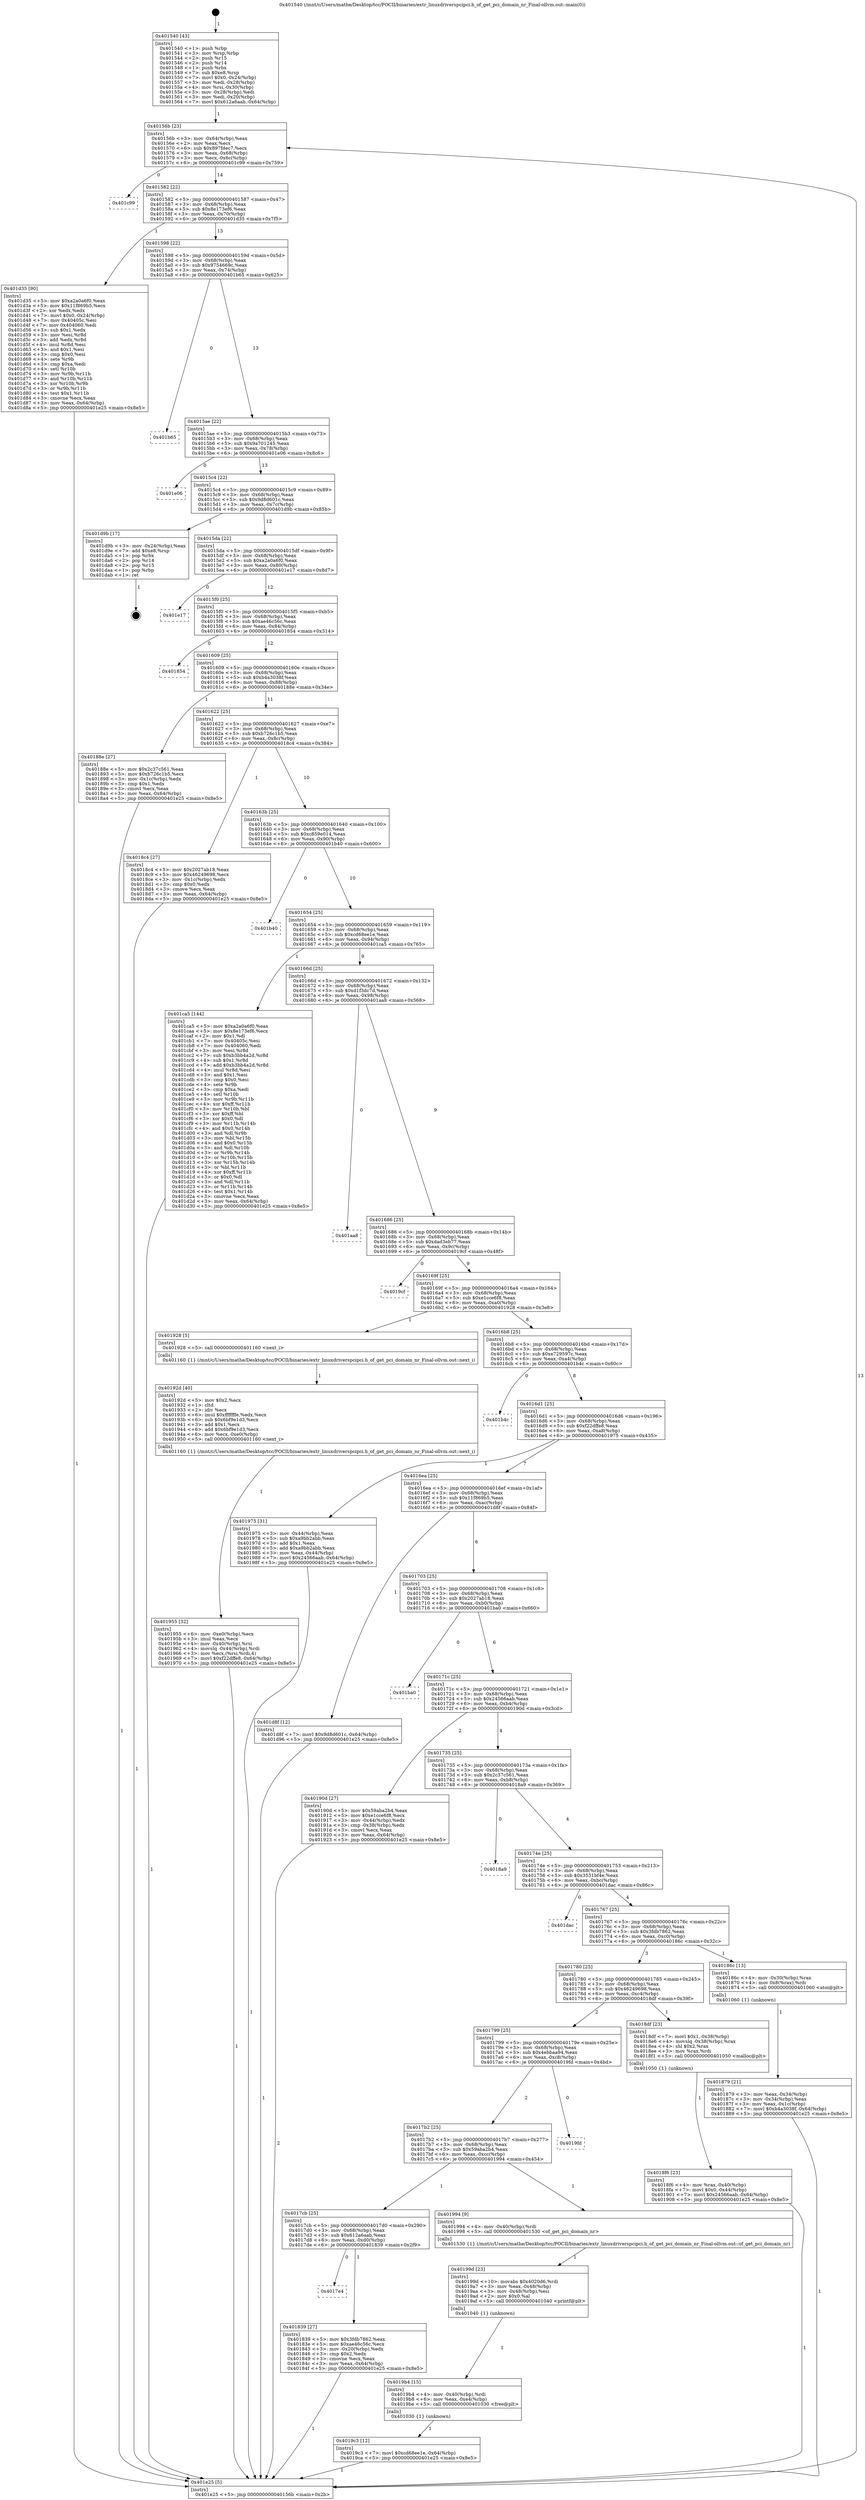 digraph "0x401540" {
  label = "0x401540 (/mnt/c/Users/mathe/Desktop/tcc/POCII/binaries/extr_linuxdriverspcipci.h_of_get_pci_domain_nr_Final-ollvm.out::main(0))"
  labelloc = "t"
  node[shape=record]

  Entry [label="",width=0.3,height=0.3,shape=circle,fillcolor=black,style=filled]
  "0x40156b" [label="{
     0x40156b [23]\l
     | [instrs]\l
     &nbsp;&nbsp;0x40156b \<+3\>: mov -0x64(%rbp),%eax\l
     &nbsp;&nbsp;0x40156e \<+2\>: mov %eax,%ecx\l
     &nbsp;&nbsp;0x401570 \<+6\>: sub $0x897fdec7,%ecx\l
     &nbsp;&nbsp;0x401576 \<+3\>: mov %eax,-0x68(%rbp)\l
     &nbsp;&nbsp;0x401579 \<+3\>: mov %ecx,-0x6c(%rbp)\l
     &nbsp;&nbsp;0x40157c \<+6\>: je 0000000000401c99 \<main+0x759\>\l
  }"]
  "0x401c99" [label="{
     0x401c99\l
  }", style=dashed]
  "0x401582" [label="{
     0x401582 [22]\l
     | [instrs]\l
     &nbsp;&nbsp;0x401582 \<+5\>: jmp 0000000000401587 \<main+0x47\>\l
     &nbsp;&nbsp;0x401587 \<+3\>: mov -0x68(%rbp),%eax\l
     &nbsp;&nbsp;0x40158a \<+5\>: sub $0x8e173ef6,%eax\l
     &nbsp;&nbsp;0x40158f \<+3\>: mov %eax,-0x70(%rbp)\l
     &nbsp;&nbsp;0x401592 \<+6\>: je 0000000000401d35 \<main+0x7f5\>\l
  }"]
  Exit [label="",width=0.3,height=0.3,shape=circle,fillcolor=black,style=filled,peripheries=2]
  "0x401d35" [label="{
     0x401d35 [90]\l
     | [instrs]\l
     &nbsp;&nbsp;0x401d35 \<+5\>: mov $0xa2a0a6f0,%eax\l
     &nbsp;&nbsp;0x401d3a \<+5\>: mov $0x11f869b5,%ecx\l
     &nbsp;&nbsp;0x401d3f \<+2\>: xor %edx,%edx\l
     &nbsp;&nbsp;0x401d41 \<+7\>: movl $0x0,-0x24(%rbp)\l
     &nbsp;&nbsp;0x401d48 \<+7\>: mov 0x40405c,%esi\l
     &nbsp;&nbsp;0x401d4f \<+7\>: mov 0x404060,%edi\l
     &nbsp;&nbsp;0x401d56 \<+3\>: sub $0x1,%edx\l
     &nbsp;&nbsp;0x401d59 \<+3\>: mov %esi,%r8d\l
     &nbsp;&nbsp;0x401d5c \<+3\>: add %edx,%r8d\l
     &nbsp;&nbsp;0x401d5f \<+4\>: imul %r8d,%esi\l
     &nbsp;&nbsp;0x401d63 \<+3\>: and $0x1,%esi\l
     &nbsp;&nbsp;0x401d66 \<+3\>: cmp $0x0,%esi\l
     &nbsp;&nbsp;0x401d69 \<+4\>: sete %r9b\l
     &nbsp;&nbsp;0x401d6d \<+3\>: cmp $0xa,%edi\l
     &nbsp;&nbsp;0x401d70 \<+4\>: setl %r10b\l
     &nbsp;&nbsp;0x401d74 \<+3\>: mov %r9b,%r11b\l
     &nbsp;&nbsp;0x401d77 \<+3\>: and %r10b,%r11b\l
     &nbsp;&nbsp;0x401d7a \<+3\>: xor %r10b,%r9b\l
     &nbsp;&nbsp;0x401d7d \<+3\>: or %r9b,%r11b\l
     &nbsp;&nbsp;0x401d80 \<+4\>: test $0x1,%r11b\l
     &nbsp;&nbsp;0x401d84 \<+3\>: cmovne %ecx,%eax\l
     &nbsp;&nbsp;0x401d87 \<+3\>: mov %eax,-0x64(%rbp)\l
     &nbsp;&nbsp;0x401d8a \<+5\>: jmp 0000000000401e25 \<main+0x8e5\>\l
  }"]
  "0x401598" [label="{
     0x401598 [22]\l
     | [instrs]\l
     &nbsp;&nbsp;0x401598 \<+5\>: jmp 000000000040159d \<main+0x5d\>\l
     &nbsp;&nbsp;0x40159d \<+3\>: mov -0x68(%rbp),%eax\l
     &nbsp;&nbsp;0x4015a0 \<+5\>: sub $0x9754669c,%eax\l
     &nbsp;&nbsp;0x4015a5 \<+3\>: mov %eax,-0x74(%rbp)\l
     &nbsp;&nbsp;0x4015a8 \<+6\>: je 0000000000401b65 \<main+0x625\>\l
  }"]
  "0x4019c3" [label="{
     0x4019c3 [12]\l
     | [instrs]\l
     &nbsp;&nbsp;0x4019c3 \<+7\>: movl $0xcd68ee1e,-0x64(%rbp)\l
     &nbsp;&nbsp;0x4019ca \<+5\>: jmp 0000000000401e25 \<main+0x8e5\>\l
  }"]
  "0x401b65" [label="{
     0x401b65\l
  }", style=dashed]
  "0x4015ae" [label="{
     0x4015ae [22]\l
     | [instrs]\l
     &nbsp;&nbsp;0x4015ae \<+5\>: jmp 00000000004015b3 \<main+0x73\>\l
     &nbsp;&nbsp;0x4015b3 \<+3\>: mov -0x68(%rbp),%eax\l
     &nbsp;&nbsp;0x4015b6 \<+5\>: sub $0x9a701245,%eax\l
     &nbsp;&nbsp;0x4015bb \<+3\>: mov %eax,-0x78(%rbp)\l
     &nbsp;&nbsp;0x4015be \<+6\>: je 0000000000401e06 \<main+0x8c6\>\l
  }"]
  "0x4019b4" [label="{
     0x4019b4 [15]\l
     | [instrs]\l
     &nbsp;&nbsp;0x4019b4 \<+4\>: mov -0x40(%rbp),%rdi\l
     &nbsp;&nbsp;0x4019b8 \<+6\>: mov %eax,-0xe4(%rbp)\l
     &nbsp;&nbsp;0x4019be \<+5\>: call 0000000000401030 \<free@plt\>\l
     | [calls]\l
     &nbsp;&nbsp;0x401030 \{1\} (unknown)\l
  }"]
  "0x401e06" [label="{
     0x401e06\l
  }", style=dashed]
  "0x4015c4" [label="{
     0x4015c4 [22]\l
     | [instrs]\l
     &nbsp;&nbsp;0x4015c4 \<+5\>: jmp 00000000004015c9 \<main+0x89\>\l
     &nbsp;&nbsp;0x4015c9 \<+3\>: mov -0x68(%rbp),%eax\l
     &nbsp;&nbsp;0x4015cc \<+5\>: sub $0x9d8d601c,%eax\l
     &nbsp;&nbsp;0x4015d1 \<+3\>: mov %eax,-0x7c(%rbp)\l
     &nbsp;&nbsp;0x4015d4 \<+6\>: je 0000000000401d9b \<main+0x85b\>\l
  }"]
  "0x40199d" [label="{
     0x40199d [23]\l
     | [instrs]\l
     &nbsp;&nbsp;0x40199d \<+10\>: movabs $0x4020d6,%rdi\l
     &nbsp;&nbsp;0x4019a7 \<+3\>: mov %eax,-0x48(%rbp)\l
     &nbsp;&nbsp;0x4019aa \<+3\>: mov -0x48(%rbp),%esi\l
     &nbsp;&nbsp;0x4019ad \<+2\>: mov $0x0,%al\l
     &nbsp;&nbsp;0x4019af \<+5\>: call 0000000000401040 \<printf@plt\>\l
     | [calls]\l
     &nbsp;&nbsp;0x401040 \{1\} (unknown)\l
  }"]
  "0x401d9b" [label="{
     0x401d9b [17]\l
     | [instrs]\l
     &nbsp;&nbsp;0x401d9b \<+3\>: mov -0x24(%rbp),%eax\l
     &nbsp;&nbsp;0x401d9e \<+7\>: add $0xe8,%rsp\l
     &nbsp;&nbsp;0x401da5 \<+1\>: pop %rbx\l
     &nbsp;&nbsp;0x401da6 \<+2\>: pop %r14\l
     &nbsp;&nbsp;0x401da8 \<+2\>: pop %r15\l
     &nbsp;&nbsp;0x401daa \<+1\>: pop %rbp\l
     &nbsp;&nbsp;0x401dab \<+1\>: ret\l
  }"]
  "0x4015da" [label="{
     0x4015da [22]\l
     | [instrs]\l
     &nbsp;&nbsp;0x4015da \<+5\>: jmp 00000000004015df \<main+0x9f\>\l
     &nbsp;&nbsp;0x4015df \<+3\>: mov -0x68(%rbp),%eax\l
     &nbsp;&nbsp;0x4015e2 \<+5\>: sub $0xa2a0a6f0,%eax\l
     &nbsp;&nbsp;0x4015e7 \<+3\>: mov %eax,-0x80(%rbp)\l
     &nbsp;&nbsp;0x4015ea \<+6\>: je 0000000000401e17 \<main+0x8d7\>\l
  }"]
  "0x401955" [label="{
     0x401955 [32]\l
     | [instrs]\l
     &nbsp;&nbsp;0x401955 \<+6\>: mov -0xe0(%rbp),%ecx\l
     &nbsp;&nbsp;0x40195b \<+3\>: imul %eax,%ecx\l
     &nbsp;&nbsp;0x40195e \<+4\>: mov -0x40(%rbp),%rsi\l
     &nbsp;&nbsp;0x401962 \<+4\>: movslq -0x44(%rbp),%rdi\l
     &nbsp;&nbsp;0x401966 \<+3\>: mov %ecx,(%rsi,%rdi,4)\l
     &nbsp;&nbsp;0x401969 \<+7\>: movl $0xf22dffe8,-0x64(%rbp)\l
     &nbsp;&nbsp;0x401970 \<+5\>: jmp 0000000000401e25 \<main+0x8e5\>\l
  }"]
  "0x401e17" [label="{
     0x401e17\l
  }", style=dashed]
  "0x4015f0" [label="{
     0x4015f0 [25]\l
     | [instrs]\l
     &nbsp;&nbsp;0x4015f0 \<+5\>: jmp 00000000004015f5 \<main+0xb5\>\l
     &nbsp;&nbsp;0x4015f5 \<+3\>: mov -0x68(%rbp),%eax\l
     &nbsp;&nbsp;0x4015f8 \<+5\>: sub $0xae46c56c,%eax\l
     &nbsp;&nbsp;0x4015fd \<+6\>: mov %eax,-0x84(%rbp)\l
     &nbsp;&nbsp;0x401603 \<+6\>: je 0000000000401854 \<main+0x314\>\l
  }"]
  "0x40192d" [label="{
     0x40192d [40]\l
     | [instrs]\l
     &nbsp;&nbsp;0x40192d \<+5\>: mov $0x2,%ecx\l
     &nbsp;&nbsp;0x401932 \<+1\>: cltd\l
     &nbsp;&nbsp;0x401933 \<+2\>: idiv %ecx\l
     &nbsp;&nbsp;0x401935 \<+6\>: imul $0xfffffffe,%edx,%ecx\l
     &nbsp;&nbsp;0x40193b \<+6\>: sub $0x6bf9e1d3,%ecx\l
     &nbsp;&nbsp;0x401941 \<+3\>: add $0x1,%ecx\l
     &nbsp;&nbsp;0x401944 \<+6\>: add $0x6bf9e1d3,%ecx\l
     &nbsp;&nbsp;0x40194a \<+6\>: mov %ecx,-0xe0(%rbp)\l
     &nbsp;&nbsp;0x401950 \<+5\>: call 0000000000401160 \<next_i\>\l
     | [calls]\l
     &nbsp;&nbsp;0x401160 \{1\} (/mnt/c/Users/mathe/Desktop/tcc/POCII/binaries/extr_linuxdriverspcipci.h_of_get_pci_domain_nr_Final-ollvm.out::next_i)\l
  }"]
  "0x401854" [label="{
     0x401854\l
  }", style=dashed]
  "0x401609" [label="{
     0x401609 [25]\l
     | [instrs]\l
     &nbsp;&nbsp;0x401609 \<+5\>: jmp 000000000040160e \<main+0xce\>\l
     &nbsp;&nbsp;0x40160e \<+3\>: mov -0x68(%rbp),%eax\l
     &nbsp;&nbsp;0x401611 \<+5\>: sub $0xb4a3038f,%eax\l
     &nbsp;&nbsp;0x401616 \<+6\>: mov %eax,-0x88(%rbp)\l
     &nbsp;&nbsp;0x40161c \<+6\>: je 000000000040188e \<main+0x34e\>\l
  }"]
  "0x4018f6" [label="{
     0x4018f6 [23]\l
     | [instrs]\l
     &nbsp;&nbsp;0x4018f6 \<+4\>: mov %rax,-0x40(%rbp)\l
     &nbsp;&nbsp;0x4018fa \<+7\>: movl $0x0,-0x44(%rbp)\l
     &nbsp;&nbsp;0x401901 \<+7\>: movl $0x24566aab,-0x64(%rbp)\l
     &nbsp;&nbsp;0x401908 \<+5\>: jmp 0000000000401e25 \<main+0x8e5\>\l
  }"]
  "0x40188e" [label="{
     0x40188e [27]\l
     | [instrs]\l
     &nbsp;&nbsp;0x40188e \<+5\>: mov $0x2c37c561,%eax\l
     &nbsp;&nbsp;0x401893 \<+5\>: mov $0xb726c1b5,%ecx\l
     &nbsp;&nbsp;0x401898 \<+3\>: mov -0x1c(%rbp),%edx\l
     &nbsp;&nbsp;0x40189b \<+3\>: cmp $0x1,%edx\l
     &nbsp;&nbsp;0x40189e \<+3\>: cmovl %ecx,%eax\l
     &nbsp;&nbsp;0x4018a1 \<+3\>: mov %eax,-0x64(%rbp)\l
     &nbsp;&nbsp;0x4018a4 \<+5\>: jmp 0000000000401e25 \<main+0x8e5\>\l
  }"]
  "0x401622" [label="{
     0x401622 [25]\l
     | [instrs]\l
     &nbsp;&nbsp;0x401622 \<+5\>: jmp 0000000000401627 \<main+0xe7\>\l
     &nbsp;&nbsp;0x401627 \<+3\>: mov -0x68(%rbp),%eax\l
     &nbsp;&nbsp;0x40162a \<+5\>: sub $0xb726c1b5,%eax\l
     &nbsp;&nbsp;0x40162f \<+6\>: mov %eax,-0x8c(%rbp)\l
     &nbsp;&nbsp;0x401635 \<+6\>: je 00000000004018c4 \<main+0x384\>\l
  }"]
  "0x401879" [label="{
     0x401879 [21]\l
     | [instrs]\l
     &nbsp;&nbsp;0x401879 \<+3\>: mov %eax,-0x34(%rbp)\l
     &nbsp;&nbsp;0x40187c \<+3\>: mov -0x34(%rbp),%eax\l
     &nbsp;&nbsp;0x40187f \<+3\>: mov %eax,-0x1c(%rbp)\l
     &nbsp;&nbsp;0x401882 \<+7\>: movl $0xb4a3038f,-0x64(%rbp)\l
     &nbsp;&nbsp;0x401889 \<+5\>: jmp 0000000000401e25 \<main+0x8e5\>\l
  }"]
  "0x4018c4" [label="{
     0x4018c4 [27]\l
     | [instrs]\l
     &nbsp;&nbsp;0x4018c4 \<+5\>: mov $0x2027ab18,%eax\l
     &nbsp;&nbsp;0x4018c9 \<+5\>: mov $0x46249698,%ecx\l
     &nbsp;&nbsp;0x4018ce \<+3\>: mov -0x1c(%rbp),%edx\l
     &nbsp;&nbsp;0x4018d1 \<+3\>: cmp $0x0,%edx\l
     &nbsp;&nbsp;0x4018d4 \<+3\>: cmove %ecx,%eax\l
     &nbsp;&nbsp;0x4018d7 \<+3\>: mov %eax,-0x64(%rbp)\l
     &nbsp;&nbsp;0x4018da \<+5\>: jmp 0000000000401e25 \<main+0x8e5\>\l
  }"]
  "0x40163b" [label="{
     0x40163b [25]\l
     | [instrs]\l
     &nbsp;&nbsp;0x40163b \<+5\>: jmp 0000000000401640 \<main+0x100\>\l
     &nbsp;&nbsp;0x401640 \<+3\>: mov -0x68(%rbp),%eax\l
     &nbsp;&nbsp;0x401643 \<+5\>: sub $0xc859e014,%eax\l
     &nbsp;&nbsp;0x401648 \<+6\>: mov %eax,-0x90(%rbp)\l
     &nbsp;&nbsp;0x40164e \<+6\>: je 0000000000401b40 \<main+0x600\>\l
  }"]
  "0x401540" [label="{
     0x401540 [43]\l
     | [instrs]\l
     &nbsp;&nbsp;0x401540 \<+1\>: push %rbp\l
     &nbsp;&nbsp;0x401541 \<+3\>: mov %rsp,%rbp\l
     &nbsp;&nbsp;0x401544 \<+2\>: push %r15\l
     &nbsp;&nbsp;0x401546 \<+2\>: push %r14\l
     &nbsp;&nbsp;0x401548 \<+1\>: push %rbx\l
     &nbsp;&nbsp;0x401549 \<+7\>: sub $0xe8,%rsp\l
     &nbsp;&nbsp;0x401550 \<+7\>: movl $0x0,-0x24(%rbp)\l
     &nbsp;&nbsp;0x401557 \<+3\>: mov %edi,-0x28(%rbp)\l
     &nbsp;&nbsp;0x40155a \<+4\>: mov %rsi,-0x30(%rbp)\l
     &nbsp;&nbsp;0x40155e \<+3\>: mov -0x28(%rbp),%edi\l
     &nbsp;&nbsp;0x401561 \<+3\>: mov %edi,-0x20(%rbp)\l
     &nbsp;&nbsp;0x401564 \<+7\>: movl $0x612a6aab,-0x64(%rbp)\l
  }"]
  "0x401b40" [label="{
     0x401b40\l
  }", style=dashed]
  "0x401654" [label="{
     0x401654 [25]\l
     | [instrs]\l
     &nbsp;&nbsp;0x401654 \<+5\>: jmp 0000000000401659 \<main+0x119\>\l
     &nbsp;&nbsp;0x401659 \<+3\>: mov -0x68(%rbp),%eax\l
     &nbsp;&nbsp;0x40165c \<+5\>: sub $0xcd68ee1e,%eax\l
     &nbsp;&nbsp;0x401661 \<+6\>: mov %eax,-0x94(%rbp)\l
     &nbsp;&nbsp;0x401667 \<+6\>: je 0000000000401ca5 \<main+0x765\>\l
  }"]
  "0x401e25" [label="{
     0x401e25 [5]\l
     | [instrs]\l
     &nbsp;&nbsp;0x401e25 \<+5\>: jmp 000000000040156b \<main+0x2b\>\l
  }"]
  "0x401ca5" [label="{
     0x401ca5 [144]\l
     | [instrs]\l
     &nbsp;&nbsp;0x401ca5 \<+5\>: mov $0xa2a0a6f0,%eax\l
     &nbsp;&nbsp;0x401caa \<+5\>: mov $0x8e173ef6,%ecx\l
     &nbsp;&nbsp;0x401caf \<+2\>: mov $0x1,%dl\l
     &nbsp;&nbsp;0x401cb1 \<+7\>: mov 0x40405c,%esi\l
     &nbsp;&nbsp;0x401cb8 \<+7\>: mov 0x404060,%edi\l
     &nbsp;&nbsp;0x401cbf \<+3\>: mov %esi,%r8d\l
     &nbsp;&nbsp;0x401cc2 \<+7\>: sub $0xb3bb4a2d,%r8d\l
     &nbsp;&nbsp;0x401cc9 \<+4\>: sub $0x1,%r8d\l
     &nbsp;&nbsp;0x401ccd \<+7\>: add $0xb3bb4a2d,%r8d\l
     &nbsp;&nbsp;0x401cd4 \<+4\>: imul %r8d,%esi\l
     &nbsp;&nbsp;0x401cd8 \<+3\>: and $0x1,%esi\l
     &nbsp;&nbsp;0x401cdb \<+3\>: cmp $0x0,%esi\l
     &nbsp;&nbsp;0x401cde \<+4\>: sete %r9b\l
     &nbsp;&nbsp;0x401ce2 \<+3\>: cmp $0xa,%edi\l
     &nbsp;&nbsp;0x401ce5 \<+4\>: setl %r10b\l
     &nbsp;&nbsp;0x401ce9 \<+3\>: mov %r9b,%r11b\l
     &nbsp;&nbsp;0x401cec \<+4\>: xor $0xff,%r11b\l
     &nbsp;&nbsp;0x401cf0 \<+3\>: mov %r10b,%bl\l
     &nbsp;&nbsp;0x401cf3 \<+3\>: xor $0xff,%bl\l
     &nbsp;&nbsp;0x401cf6 \<+3\>: xor $0x0,%dl\l
     &nbsp;&nbsp;0x401cf9 \<+3\>: mov %r11b,%r14b\l
     &nbsp;&nbsp;0x401cfc \<+4\>: and $0x0,%r14b\l
     &nbsp;&nbsp;0x401d00 \<+3\>: and %dl,%r9b\l
     &nbsp;&nbsp;0x401d03 \<+3\>: mov %bl,%r15b\l
     &nbsp;&nbsp;0x401d06 \<+4\>: and $0x0,%r15b\l
     &nbsp;&nbsp;0x401d0a \<+3\>: and %dl,%r10b\l
     &nbsp;&nbsp;0x401d0d \<+3\>: or %r9b,%r14b\l
     &nbsp;&nbsp;0x401d10 \<+3\>: or %r10b,%r15b\l
     &nbsp;&nbsp;0x401d13 \<+3\>: xor %r15b,%r14b\l
     &nbsp;&nbsp;0x401d16 \<+3\>: or %bl,%r11b\l
     &nbsp;&nbsp;0x401d19 \<+4\>: xor $0xff,%r11b\l
     &nbsp;&nbsp;0x401d1d \<+3\>: or $0x0,%dl\l
     &nbsp;&nbsp;0x401d20 \<+3\>: and %dl,%r11b\l
     &nbsp;&nbsp;0x401d23 \<+3\>: or %r11b,%r14b\l
     &nbsp;&nbsp;0x401d26 \<+4\>: test $0x1,%r14b\l
     &nbsp;&nbsp;0x401d2a \<+3\>: cmovne %ecx,%eax\l
     &nbsp;&nbsp;0x401d2d \<+3\>: mov %eax,-0x64(%rbp)\l
     &nbsp;&nbsp;0x401d30 \<+5\>: jmp 0000000000401e25 \<main+0x8e5\>\l
  }"]
  "0x40166d" [label="{
     0x40166d [25]\l
     | [instrs]\l
     &nbsp;&nbsp;0x40166d \<+5\>: jmp 0000000000401672 \<main+0x132\>\l
     &nbsp;&nbsp;0x401672 \<+3\>: mov -0x68(%rbp),%eax\l
     &nbsp;&nbsp;0x401675 \<+5\>: sub $0xd1f3dc7d,%eax\l
     &nbsp;&nbsp;0x40167a \<+6\>: mov %eax,-0x98(%rbp)\l
     &nbsp;&nbsp;0x401680 \<+6\>: je 0000000000401aa8 \<main+0x568\>\l
  }"]
  "0x4017e4" [label="{
     0x4017e4\l
  }", style=dashed]
  "0x401aa8" [label="{
     0x401aa8\l
  }", style=dashed]
  "0x401686" [label="{
     0x401686 [25]\l
     | [instrs]\l
     &nbsp;&nbsp;0x401686 \<+5\>: jmp 000000000040168b \<main+0x14b\>\l
     &nbsp;&nbsp;0x40168b \<+3\>: mov -0x68(%rbp),%eax\l
     &nbsp;&nbsp;0x40168e \<+5\>: sub $0xdad3eb77,%eax\l
     &nbsp;&nbsp;0x401693 \<+6\>: mov %eax,-0x9c(%rbp)\l
     &nbsp;&nbsp;0x401699 \<+6\>: je 00000000004019cf \<main+0x48f\>\l
  }"]
  "0x401839" [label="{
     0x401839 [27]\l
     | [instrs]\l
     &nbsp;&nbsp;0x401839 \<+5\>: mov $0x3fdb7862,%eax\l
     &nbsp;&nbsp;0x40183e \<+5\>: mov $0xae46c56c,%ecx\l
     &nbsp;&nbsp;0x401843 \<+3\>: mov -0x20(%rbp),%edx\l
     &nbsp;&nbsp;0x401846 \<+3\>: cmp $0x2,%edx\l
     &nbsp;&nbsp;0x401849 \<+3\>: cmovne %ecx,%eax\l
     &nbsp;&nbsp;0x40184c \<+3\>: mov %eax,-0x64(%rbp)\l
     &nbsp;&nbsp;0x40184f \<+5\>: jmp 0000000000401e25 \<main+0x8e5\>\l
  }"]
  "0x4019cf" [label="{
     0x4019cf\l
  }", style=dashed]
  "0x40169f" [label="{
     0x40169f [25]\l
     | [instrs]\l
     &nbsp;&nbsp;0x40169f \<+5\>: jmp 00000000004016a4 \<main+0x164\>\l
     &nbsp;&nbsp;0x4016a4 \<+3\>: mov -0x68(%rbp),%eax\l
     &nbsp;&nbsp;0x4016a7 \<+5\>: sub $0xe1cce6f8,%eax\l
     &nbsp;&nbsp;0x4016ac \<+6\>: mov %eax,-0xa0(%rbp)\l
     &nbsp;&nbsp;0x4016b2 \<+6\>: je 0000000000401928 \<main+0x3e8\>\l
  }"]
  "0x4017cb" [label="{
     0x4017cb [25]\l
     | [instrs]\l
     &nbsp;&nbsp;0x4017cb \<+5\>: jmp 00000000004017d0 \<main+0x290\>\l
     &nbsp;&nbsp;0x4017d0 \<+3\>: mov -0x68(%rbp),%eax\l
     &nbsp;&nbsp;0x4017d3 \<+5\>: sub $0x612a6aab,%eax\l
     &nbsp;&nbsp;0x4017d8 \<+6\>: mov %eax,-0xd0(%rbp)\l
     &nbsp;&nbsp;0x4017de \<+6\>: je 0000000000401839 \<main+0x2f9\>\l
  }"]
  "0x401928" [label="{
     0x401928 [5]\l
     | [instrs]\l
     &nbsp;&nbsp;0x401928 \<+5\>: call 0000000000401160 \<next_i\>\l
     | [calls]\l
     &nbsp;&nbsp;0x401160 \{1\} (/mnt/c/Users/mathe/Desktop/tcc/POCII/binaries/extr_linuxdriverspcipci.h_of_get_pci_domain_nr_Final-ollvm.out::next_i)\l
  }"]
  "0x4016b8" [label="{
     0x4016b8 [25]\l
     | [instrs]\l
     &nbsp;&nbsp;0x4016b8 \<+5\>: jmp 00000000004016bd \<main+0x17d\>\l
     &nbsp;&nbsp;0x4016bd \<+3\>: mov -0x68(%rbp),%eax\l
     &nbsp;&nbsp;0x4016c0 \<+5\>: sub $0xe729597c,%eax\l
     &nbsp;&nbsp;0x4016c5 \<+6\>: mov %eax,-0xa4(%rbp)\l
     &nbsp;&nbsp;0x4016cb \<+6\>: je 0000000000401b4c \<main+0x60c\>\l
  }"]
  "0x401994" [label="{
     0x401994 [9]\l
     | [instrs]\l
     &nbsp;&nbsp;0x401994 \<+4\>: mov -0x40(%rbp),%rdi\l
     &nbsp;&nbsp;0x401998 \<+5\>: call 0000000000401530 \<of_get_pci_domain_nr\>\l
     | [calls]\l
     &nbsp;&nbsp;0x401530 \{1\} (/mnt/c/Users/mathe/Desktop/tcc/POCII/binaries/extr_linuxdriverspcipci.h_of_get_pci_domain_nr_Final-ollvm.out::of_get_pci_domain_nr)\l
  }"]
  "0x401b4c" [label="{
     0x401b4c\l
  }", style=dashed]
  "0x4016d1" [label="{
     0x4016d1 [25]\l
     | [instrs]\l
     &nbsp;&nbsp;0x4016d1 \<+5\>: jmp 00000000004016d6 \<main+0x196\>\l
     &nbsp;&nbsp;0x4016d6 \<+3\>: mov -0x68(%rbp),%eax\l
     &nbsp;&nbsp;0x4016d9 \<+5\>: sub $0xf22dffe8,%eax\l
     &nbsp;&nbsp;0x4016de \<+6\>: mov %eax,-0xa8(%rbp)\l
     &nbsp;&nbsp;0x4016e4 \<+6\>: je 0000000000401975 \<main+0x435\>\l
  }"]
  "0x4017b2" [label="{
     0x4017b2 [25]\l
     | [instrs]\l
     &nbsp;&nbsp;0x4017b2 \<+5\>: jmp 00000000004017b7 \<main+0x277\>\l
     &nbsp;&nbsp;0x4017b7 \<+3\>: mov -0x68(%rbp),%eax\l
     &nbsp;&nbsp;0x4017ba \<+5\>: sub $0x59aba2b4,%eax\l
     &nbsp;&nbsp;0x4017bf \<+6\>: mov %eax,-0xcc(%rbp)\l
     &nbsp;&nbsp;0x4017c5 \<+6\>: je 0000000000401994 \<main+0x454\>\l
  }"]
  "0x401975" [label="{
     0x401975 [31]\l
     | [instrs]\l
     &nbsp;&nbsp;0x401975 \<+3\>: mov -0x44(%rbp),%eax\l
     &nbsp;&nbsp;0x401978 \<+5\>: sub $0xa9bb2abb,%eax\l
     &nbsp;&nbsp;0x40197d \<+3\>: add $0x1,%eax\l
     &nbsp;&nbsp;0x401980 \<+5\>: add $0xa9bb2abb,%eax\l
     &nbsp;&nbsp;0x401985 \<+3\>: mov %eax,-0x44(%rbp)\l
     &nbsp;&nbsp;0x401988 \<+7\>: movl $0x24566aab,-0x64(%rbp)\l
     &nbsp;&nbsp;0x40198f \<+5\>: jmp 0000000000401e25 \<main+0x8e5\>\l
  }"]
  "0x4016ea" [label="{
     0x4016ea [25]\l
     | [instrs]\l
     &nbsp;&nbsp;0x4016ea \<+5\>: jmp 00000000004016ef \<main+0x1af\>\l
     &nbsp;&nbsp;0x4016ef \<+3\>: mov -0x68(%rbp),%eax\l
     &nbsp;&nbsp;0x4016f2 \<+5\>: sub $0x11f869b5,%eax\l
     &nbsp;&nbsp;0x4016f7 \<+6\>: mov %eax,-0xac(%rbp)\l
     &nbsp;&nbsp;0x4016fd \<+6\>: je 0000000000401d8f \<main+0x84f\>\l
  }"]
  "0x4019fd" [label="{
     0x4019fd\l
  }", style=dashed]
  "0x401d8f" [label="{
     0x401d8f [12]\l
     | [instrs]\l
     &nbsp;&nbsp;0x401d8f \<+7\>: movl $0x9d8d601c,-0x64(%rbp)\l
     &nbsp;&nbsp;0x401d96 \<+5\>: jmp 0000000000401e25 \<main+0x8e5\>\l
  }"]
  "0x401703" [label="{
     0x401703 [25]\l
     | [instrs]\l
     &nbsp;&nbsp;0x401703 \<+5\>: jmp 0000000000401708 \<main+0x1c8\>\l
     &nbsp;&nbsp;0x401708 \<+3\>: mov -0x68(%rbp),%eax\l
     &nbsp;&nbsp;0x40170b \<+5\>: sub $0x2027ab18,%eax\l
     &nbsp;&nbsp;0x401710 \<+6\>: mov %eax,-0xb0(%rbp)\l
     &nbsp;&nbsp;0x401716 \<+6\>: je 0000000000401ba0 \<main+0x660\>\l
  }"]
  "0x401799" [label="{
     0x401799 [25]\l
     | [instrs]\l
     &nbsp;&nbsp;0x401799 \<+5\>: jmp 000000000040179e \<main+0x25e\>\l
     &nbsp;&nbsp;0x40179e \<+3\>: mov -0x68(%rbp),%eax\l
     &nbsp;&nbsp;0x4017a1 \<+5\>: sub $0x4ebbaa94,%eax\l
     &nbsp;&nbsp;0x4017a6 \<+6\>: mov %eax,-0xc8(%rbp)\l
     &nbsp;&nbsp;0x4017ac \<+6\>: je 00000000004019fd \<main+0x4bd\>\l
  }"]
  "0x401ba0" [label="{
     0x401ba0\l
  }", style=dashed]
  "0x40171c" [label="{
     0x40171c [25]\l
     | [instrs]\l
     &nbsp;&nbsp;0x40171c \<+5\>: jmp 0000000000401721 \<main+0x1e1\>\l
     &nbsp;&nbsp;0x401721 \<+3\>: mov -0x68(%rbp),%eax\l
     &nbsp;&nbsp;0x401724 \<+5\>: sub $0x24566aab,%eax\l
     &nbsp;&nbsp;0x401729 \<+6\>: mov %eax,-0xb4(%rbp)\l
     &nbsp;&nbsp;0x40172f \<+6\>: je 000000000040190d \<main+0x3cd\>\l
  }"]
  "0x4018df" [label="{
     0x4018df [23]\l
     | [instrs]\l
     &nbsp;&nbsp;0x4018df \<+7\>: movl $0x1,-0x38(%rbp)\l
     &nbsp;&nbsp;0x4018e6 \<+4\>: movslq -0x38(%rbp),%rax\l
     &nbsp;&nbsp;0x4018ea \<+4\>: shl $0x2,%rax\l
     &nbsp;&nbsp;0x4018ee \<+3\>: mov %rax,%rdi\l
     &nbsp;&nbsp;0x4018f1 \<+5\>: call 0000000000401050 \<malloc@plt\>\l
     | [calls]\l
     &nbsp;&nbsp;0x401050 \{1\} (unknown)\l
  }"]
  "0x40190d" [label="{
     0x40190d [27]\l
     | [instrs]\l
     &nbsp;&nbsp;0x40190d \<+5\>: mov $0x59aba2b4,%eax\l
     &nbsp;&nbsp;0x401912 \<+5\>: mov $0xe1cce6f8,%ecx\l
     &nbsp;&nbsp;0x401917 \<+3\>: mov -0x44(%rbp),%edx\l
     &nbsp;&nbsp;0x40191a \<+3\>: cmp -0x38(%rbp),%edx\l
     &nbsp;&nbsp;0x40191d \<+3\>: cmovl %ecx,%eax\l
     &nbsp;&nbsp;0x401920 \<+3\>: mov %eax,-0x64(%rbp)\l
     &nbsp;&nbsp;0x401923 \<+5\>: jmp 0000000000401e25 \<main+0x8e5\>\l
  }"]
  "0x401735" [label="{
     0x401735 [25]\l
     | [instrs]\l
     &nbsp;&nbsp;0x401735 \<+5\>: jmp 000000000040173a \<main+0x1fa\>\l
     &nbsp;&nbsp;0x40173a \<+3\>: mov -0x68(%rbp),%eax\l
     &nbsp;&nbsp;0x40173d \<+5\>: sub $0x2c37c561,%eax\l
     &nbsp;&nbsp;0x401742 \<+6\>: mov %eax,-0xb8(%rbp)\l
     &nbsp;&nbsp;0x401748 \<+6\>: je 00000000004018a9 \<main+0x369\>\l
  }"]
  "0x401780" [label="{
     0x401780 [25]\l
     | [instrs]\l
     &nbsp;&nbsp;0x401780 \<+5\>: jmp 0000000000401785 \<main+0x245\>\l
     &nbsp;&nbsp;0x401785 \<+3\>: mov -0x68(%rbp),%eax\l
     &nbsp;&nbsp;0x401788 \<+5\>: sub $0x46249698,%eax\l
     &nbsp;&nbsp;0x40178d \<+6\>: mov %eax,-0xc4(%rbp)\l
     &nbsp;&nbsp;0x401793 \<+6\>: je 00000000004018df \<main+0x39f\>\l
  }"]
  "0x4018a9" [label="{
     0x4018a9\l
  }", style=dashed]
  "0x40174e" [label="{
     0x40174e [25]\l
     | [instrs]\l
     &nbsp;&nbsp;0x40174e \<+5\>: jmp 0000000000401753 \<main+0x213\>\l
     &nbsp;&nbsp;0x401753 \<+3\>: mov -0x68(%rbp),%eax\l
     &nbsp;&nbsp;0x401756 \<+5\>: sub $0x3531bf4e,%eax\l
     &nbsp;&nbsp;0x40175b \<+6\>: mov %eax,-0xbc(%rbp)\l
     &nbsp;&nbsp;0x401761 \<+6\>: je 0000000000401dac \<main+0x86c\>\l
  }"]
  "0x40186c" [label="{
     0x40186c [13]\l
     | [instrs]\l
     &nbsp;&nbsp;0x40186c \<+4\>: mov -0x30(%rbp),%rax\l
     &nbsp;&nbsp;0x401870 \<+4\>: mov 0x8(%rax),%rdi\l
     &nbsp;&nbsp;0x401874 \<+5\>: call 0000000000401060 \<atoi@plt\>\l
     | [calls]\l
     &nbsp;&nbsp;0x401060 \{1\} (unknown)\l
  }"]
  "0x401dac" [label="{
     0x401dac\l
  }", style=dashed]
  "0x401767" [label="{
     0x401767 [25]\l
     | [instrs]\l
     &nbsp;&nbsp;0x401767 \<+5\>: jmp 000000000040176c \<main+0x22c\>\l
     &nbsp;&nbsp;0x40176c \<+3\>: mov -0x68(%rbp),%eax\l
     &nbsp;&nbsp;0x40176f \<+5\>: sub $0x3fdb7862,%eax\l
     &nbsp;&nbsp;0x401774 \<+6\>: mov %eax,-0xc0(%rbp)\l
     &nbsp;&nbsp;0x40177a \<+6\>: je 000000000040186c \<main+0x32c\>\l
  }"]
  Entry -> "0x401540" [label=" 1"]
  "0x40156b" -> "0x401c99" [label=" 0"]
  "0x40156b" -> "0x401582" [label=" 14"]
  "0x401d9b" -> Exit [label=" 1"]
  "0x401582" -> "0x401d35" [label=" 1"]
  "0x401582" -> "0x401598" [label=" 13"]
  "0x401d8f" -> "0x401e25" [label=" 1"]
  "0x401598" -> "0x401b65" [label=" 0"]
  "0x401598" -> "0x4015ae" [label=" 13"]
  "0x401d35" -> "0x401e25" [label=" 1"]
  "0x4015ae" -> "0x401e06" [label=" 0"]
  "0x4015ae" -> "0x4015c4" [label=" 13"]
  "0x401ca5" -> "0x401e25" [label=" 1"]
  "0x4015c4" -> "0x401d9b" [label=" 1"]
  "0x4015c4" -> "0x4015da" [label=" 12"]
  "0x4019c3" -> "0x401e25" [label=" 1"]
  "0x4015da" -> "0x401e17" [label=" 0"]
  "0x4015da" -> "0x4015f0" [label=" 12"]
  "0x4019b4" -> "0x4019c3" [label=" 1"]
  "0x4015f0" -> "0x401854" [label=" 0"]
  "0x4015f0" -> "0x401609" [label=" 12"]
  "0x40199d" -> "0x4019b4" [label=" 1"]
  "0x401609" -> "0x40188e" [label=" 1"]
  "0x401609" -> "0x401622" [label=" 11"]
  "0x401994" -> "0x40199d" [label=" 1"]
  "0x401622" -> "0x4018c4" [label=" 1"]
  "0x401622" -> "0x40163b" [label=" 10"]
  "0x401975" -> "0x401e25" [label=" 1"]
  "0x40163b" -> "0x401b40" [label=" 0"]
  "0x40163b" -> "0x401654" [label=" 10"]
  "0x401955" -> "0x401e25" [label=" 1"]
  "0x401654" -> "0x401ca5" [label=" 1"]
  "0x401654" -> "0x40166d" [label=" 9"]
  "0x40192d" -> "0x401955" [label=" 1"]
  "0x40166d" -> "0x401aa8" [label=" 0"]
  "0x40166d" -> "0x401686" [label=" 9"]
  "0x401928" -> "0x40192d" [label=" 1"]
  "0x401686" -> "0x4019cf" [label=" 0"]
  "0x401686" -> "0x40169f" [label=" 9"]
  "0x40190d" -> "0x401e25" [label=" 2"]
  "0x40169f" -> "0x401928" [label=" 1"]
  "0x40169f" -> "0x4016b8" [label=" 8"]
  "0x4018df" -> "0x4018f6" [label=" 1"]
  "0x4016b8" -> "0x401b4c" [label=" 0"]
  "0x4016b8" -> "0x4016d1" [label=" 8"]
  "0x4018c4" -> "0x401e25" [label=" 1"]
  "0x4016d1" -> "0x401975" [label=" 1"]
  "0x4016d1" -> "0x4016ea" [label=" 7"]
  "0x401879" -> "0x401e25" [label=" 1"]
  "0x4016ea" -> "0x401d8f" [label=" 1"]
  "0x4016ea" -> "0x401703" [label=" 6"]
  "0x40186c" -> "0x401879" [label=" 1"]
  "0x401703" -> "0x401ba0" [label=" 0"]
  "0x401703" -> "0x40171c" [label=" 6"]
  "0x401540" -> "0x40156b" [label=" 1"]
  "0x40171c" -> "0x40190d" [label=" 2"]
  "0x40171c" -> "0x401735" [label=" 4"]
  "0x401839" -> "0x401e25" [label=" 1"]
  "0x401735" -> "0x4018a9" [label=" 0"]
  "0x401735" -> "0x40174e" [label=" 4"]
  "0x4017cb" -> "0x401839" [label=" 1"]
  "0x40174e" -> "0x401dac" [label=" 0"]
  "0x40174e" -> "0x401767" [label=" 4"]
  "0x4018f6" -> "0x401e25" [label=" 1"]
  "0x401767" -> "0x40186c" [label=" 1"]
  "0x401767" -> "0x401780" [label=" 3"]
  "0x4017cb" -> "0x4017e4" [label=" 0"]
  "0x401780" -> "0x4018df" [label=" 1"]
  "0x401780" -> "0x401799" [label=" 2"]
  "0x401e25" -> "0x40156b" [label=" 13"]
  "0x401799" -> "0x4019fd" [label=" 0"]
  "0x401799" -> "0x4017b2" [label=" 2"]
  "0x40188e" -> "0x401e25" [label=" 1"]
  "0x4017b2" -> "0x401994" [label=" 1"]
  "0x4017b2" -> "0x4017cb" [label=" 1"]
}
